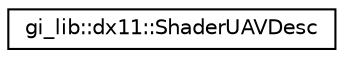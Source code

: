 digraph "Graphical Class Hierarchy"
{
  edge [fontname="Helvetica",fontsize="10",labelfontname="Helvetica",labelfontsize="10"];
  node [fontname="Helvetica",fontsize="10",shape=record];
  rankdir="LR";
  Node1 [label="gi_lib::dx11::ShaderUAVDesc",height=0.2,width=0.4,color="black", fillcolor="white", style="filled",URL="$structgi__lib_1_1dx11_1_1_shader_u_a_v_desc.html",tooltip="Description of a shader unordered access view (RWTextures, RWStructuredBuffers, ...). "];
}
